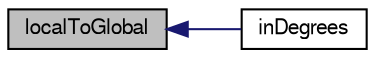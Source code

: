 digraph "localToGlobal"
{
  bgcolor="transparent";
  edge [fontname="FreeSans",fontsize="10",labelfontname="FreeSans",labelfontsize="10"];
  node [fontname="FreeSans",fontsize="10",shape=record];
  rankdir="LR";
  Node30 [label="localToGlobal",height=0.2,width=0.4,color="black", fillcolor="grey75", style="filled", fontcolor="black"];
  Node30 -> Node31 [dir="back",color="midnightblue",fontsize="10",style="solid",fontname="FreeSans"];
  Node31 [label="inDegrees",height=0.2,width=0.4,color="black",URL="$a25018.html#ad762214343a0b2f393dd1eac07e0c096",tooltip="Non-const access to inDegrees. "];
}

